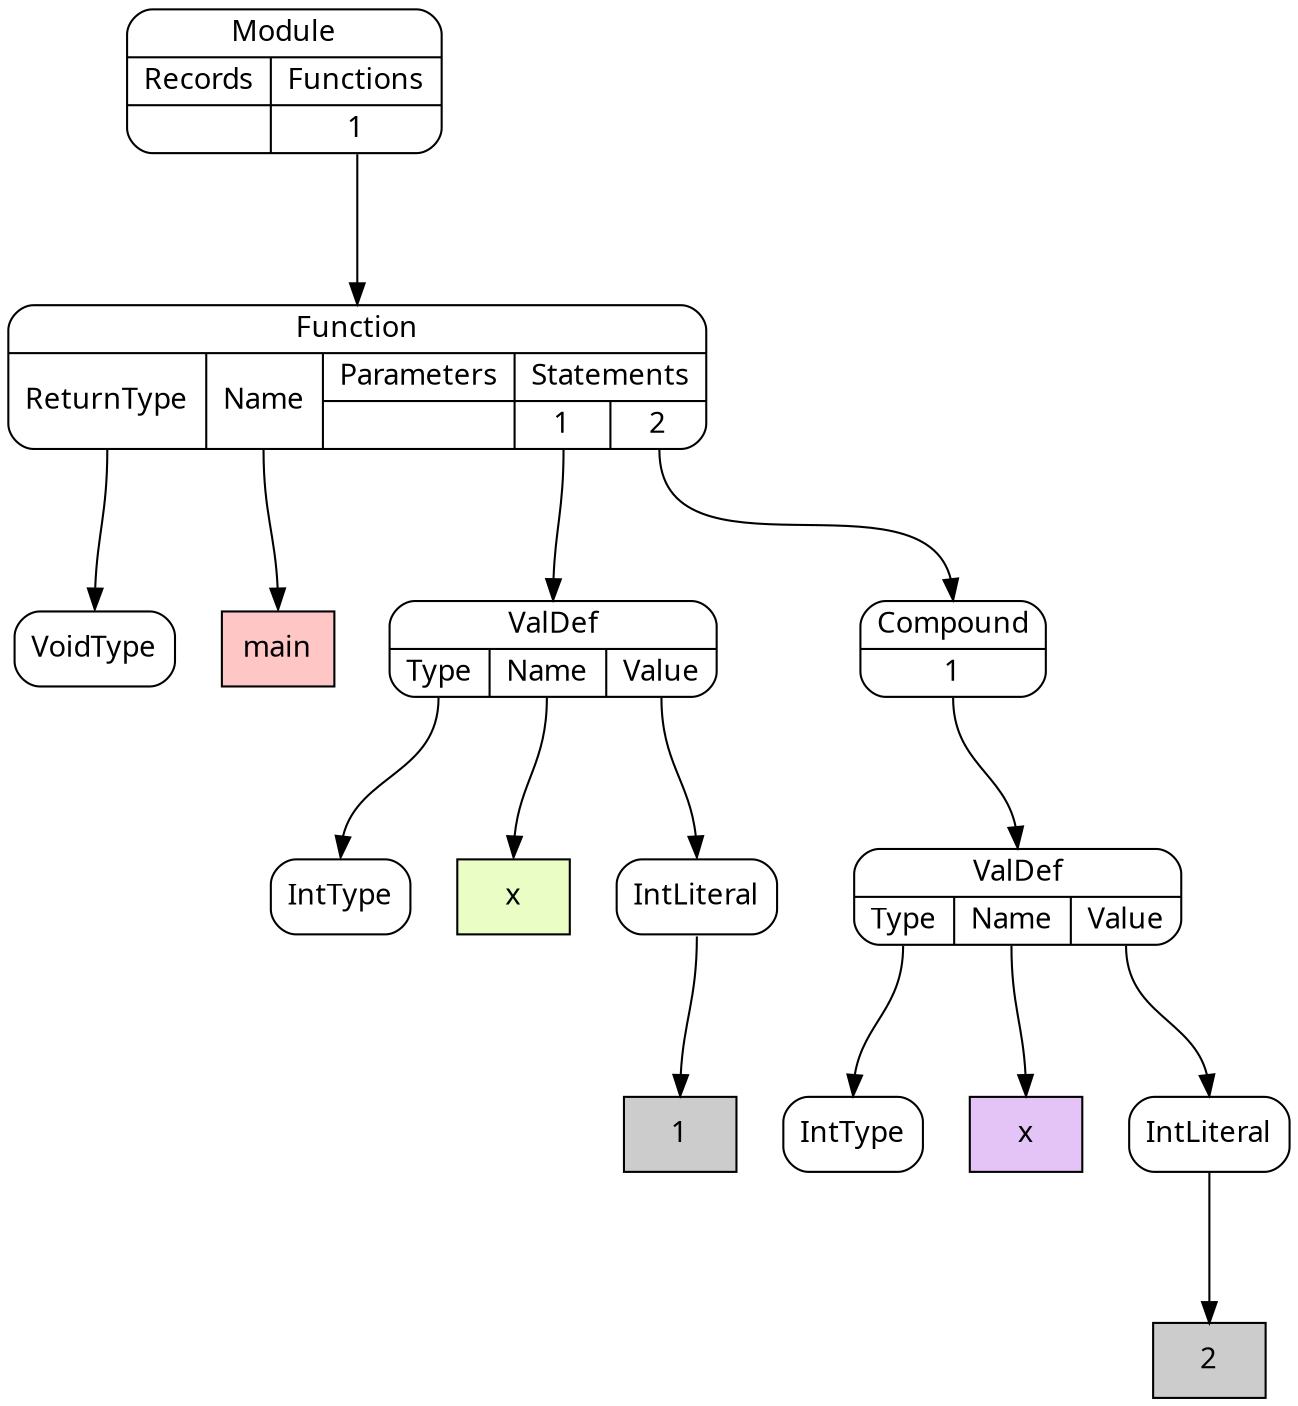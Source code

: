 digraph {
node [shape=Mrecord, style=filled, fillcolor=white, fontname="Calibri"];
graph [ordering=out, nodesep=0.3, ranksep=1];

# SimpleNode VoidType
node0 [label="VoidType", tooltip="VoidType"]

# DeclarationLiteral main
node1 [shape=box, label="main", fillcolor="#FFC6C6", tooltip="main"]

# SimpleNode IntType
node2 [label="IntType", tooltip="IntType"]

# DeclarationLiteral x
node3 [shape=box, label="x", fillcolor="#EAFDC5", tooltip="x"]

# Literal 1
node4 [shape=box, label="1", fillcolor="#cccccc", tooltip="1"]

# SimpleNode IntLiteral
node5:s -> node4:n
node5 [label="IntLiteral", tooltip="IntLiteral"]

# PortNode ValDef
node6:p0:s -> node2:n
node6:p1:s -> node3:n
node6:p2:s -> node5:n
node6 [label="{ValDef|{<p0>Type|<p1>Name|<p2>Value}}", tooltip="ValDef"]

# SimpleNode IntType
node7 [label="IntType", tooltip="IntType"]

# DeclarationLiteral x
node8 [shape=box, label="x", fillcolor="#E4C3F7", tooltip="x"]

# Literal 2
node9 [shape=box, label="2", fillcolor="#cccccc", tooltip="2"]

# SimpleNode IntLiteral
node10:s -> node9:n
node10 [label="IntLiteral", tooltip="IntLiteral"]

# PortNode ValDef
node11:p0:s -> node7:n
node11:p1:s -> node8:n
node11:p2:s -> node10:n
node11 [label="{ValDef|{<p0>Type|<p1>Name|<p2>Value}}", tooltip="ValDef"]

# PortNode Compound
node12:p0:s -> node11:n
node12 [label="{Compound|{<p0>1}}", tooltip="Compound"]

# PortNode Function
node13:p0:s -> node0:n
node13:p1:s -> node1:n
node13:p3_0:s -> node6:n
node13:p3_1:s -> node12:n
node13 [label="{Function|{<p0>ReturnType|<p1>Name|{Parameters|{}}|{Statements|{<p3_0>1|<p3_1>2}}}}", tooltip="Function"]

# PortNode Module
node14:p1_0:s -> node13:n
node14 [label="{Module|{{Records|{}}|{Functions|{<p1_0>1}}}}", tooltip="Module"]

}

